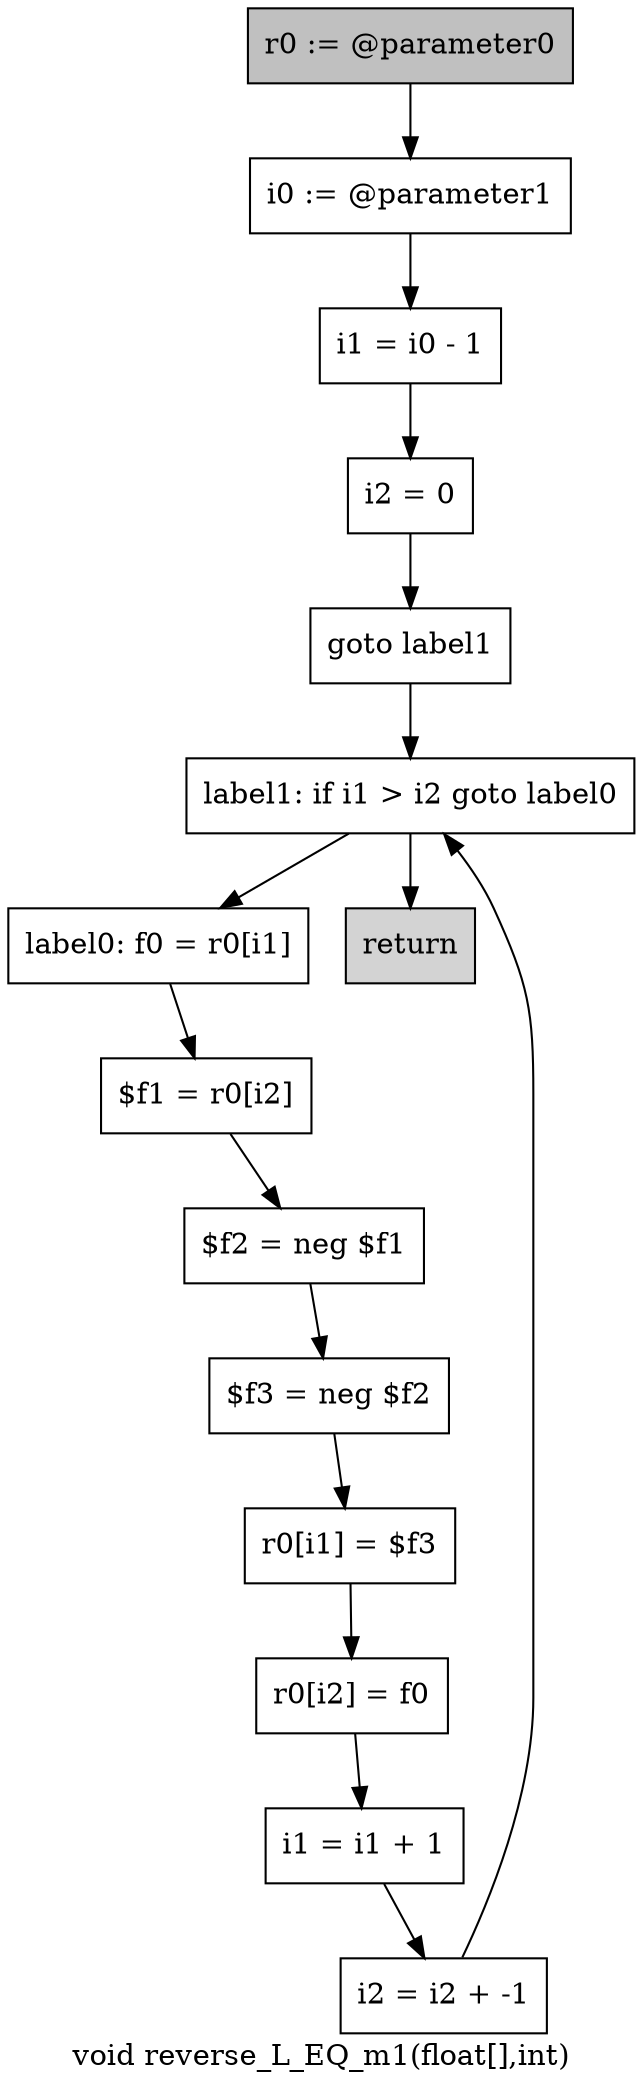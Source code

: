 digraph "void reverse_L_EQ_m1(float[],int)" {
    label="void reverse_L_EQ_m1(float[],int)";
    node [shape=box];
    "0" [style=filled,fillcolor=gray,label="r0 := @parameter0",];
    "1" [label="i0 := @parameter1",];
    "0"->"1";
    "2" [label="i1 = i0 - 1",];
    "1"->"2";
    "3" [label="i2 = 0",];
    "2"->"3";
    "4" [label="goto label1",];
    "3"->"4";
    "13" [label="label1: if i1 > i2 goto label0",];
    "4"->"13";
    "5" [label="label0: f0 = r0[i1]",];
    "6" [label="$f1 = r0[i2]",];
    "5"->"6";
    "7" [label="$f2 = neg $f1",];
    "6"->"7";
    "8" [label="$f3 = neg $f2",];
    "7"->"8";
    "9" [label="r0[i1] = $f3",];
    "8"->"9";
    "10" [label="r0[i2] = f0",];
    "9"->"10";
    "11" [label="i1 = i1 + 1",];
    "10"->"11";
    "12" [label="i2 = i2 + -1",];
    "11"->"12";
    "12"->"13";
    "13"->"5";
    "14" [style=filled,fillcolor=lightgray,label="return",];
    "13"->"14";
}
